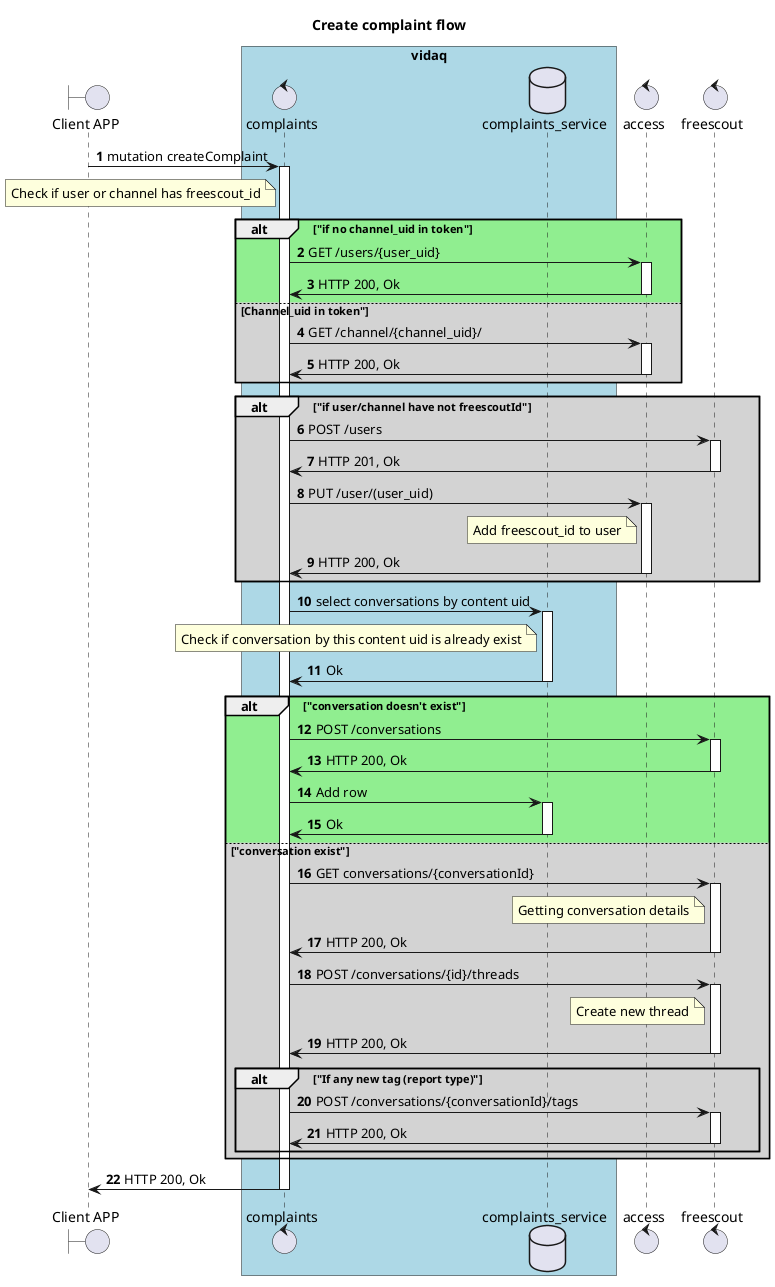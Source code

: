 @startuml

title "Create complaint flow"


boundary "Client APP" as GUI
box "vidaq" #LightBlue
control "complaints" as C
database "complaints_service" as CS
end box
control "access" as A
control "freescout" as F

autonumber

GUI -> C: mutation createComplaint
activate C
note left C
Check if user or channel has freescout_id
end note
alt #LightGreen "if no channel_uid in token"
C -> A: GET /users/{user_uid}
activate A
A -> C: HTTP 200, Ok
deactivate A
else #LightGrey Channel_uid in token"
C -> A: GET /channel/{channel_uid}/
activate A
A -> C: HTTP 200, Ok
deactivate A
end

alt #LightGrey "if user/channel have not freescoutId"
C -> F: POST /users
activate F
F -> C: HTTP 201, Ok
deactivate F
C -> A: PUT /user/(user_uid)
activate A
note left A
Add freescout_id to user
end note
A -> C: HTTP 200, Ok
deactivate A
end

C -> CS: select conversations by content uid
activate CS
note left CS
Check if conversation by this content uid is already exist
end note
CS -> C: Ok
deactivate CS



alt #LightGreen "conversation doesn't exist"
C -> F: POST /conversations
activate F
F -> C: HTTP 200, Ok
deactivate F
C -> CS: Add row
activate CS
CS -> C: Ok
deactivate CS
else #LightGrey "conversation exist"
C -> F: GET conversations/{conversationId}
activate F
note left F
Getting conversation details
end note
F -> C: HTTP 200, Ok
deactivate F
C -> F: POST /conversations/{id}/threads
activate F
note left F
Create new thread
end note
F -> C: HTTP 200, Ok
deactivate F

alt "If any new tag (report type)"
C -> F: POST /conversations/{conversationId}/tags
activate F
F -> C: HTTP 200, Ok
deactivate F
end
end

C -> GUI: HTTP 200, Ok
deactivate C

@enduml